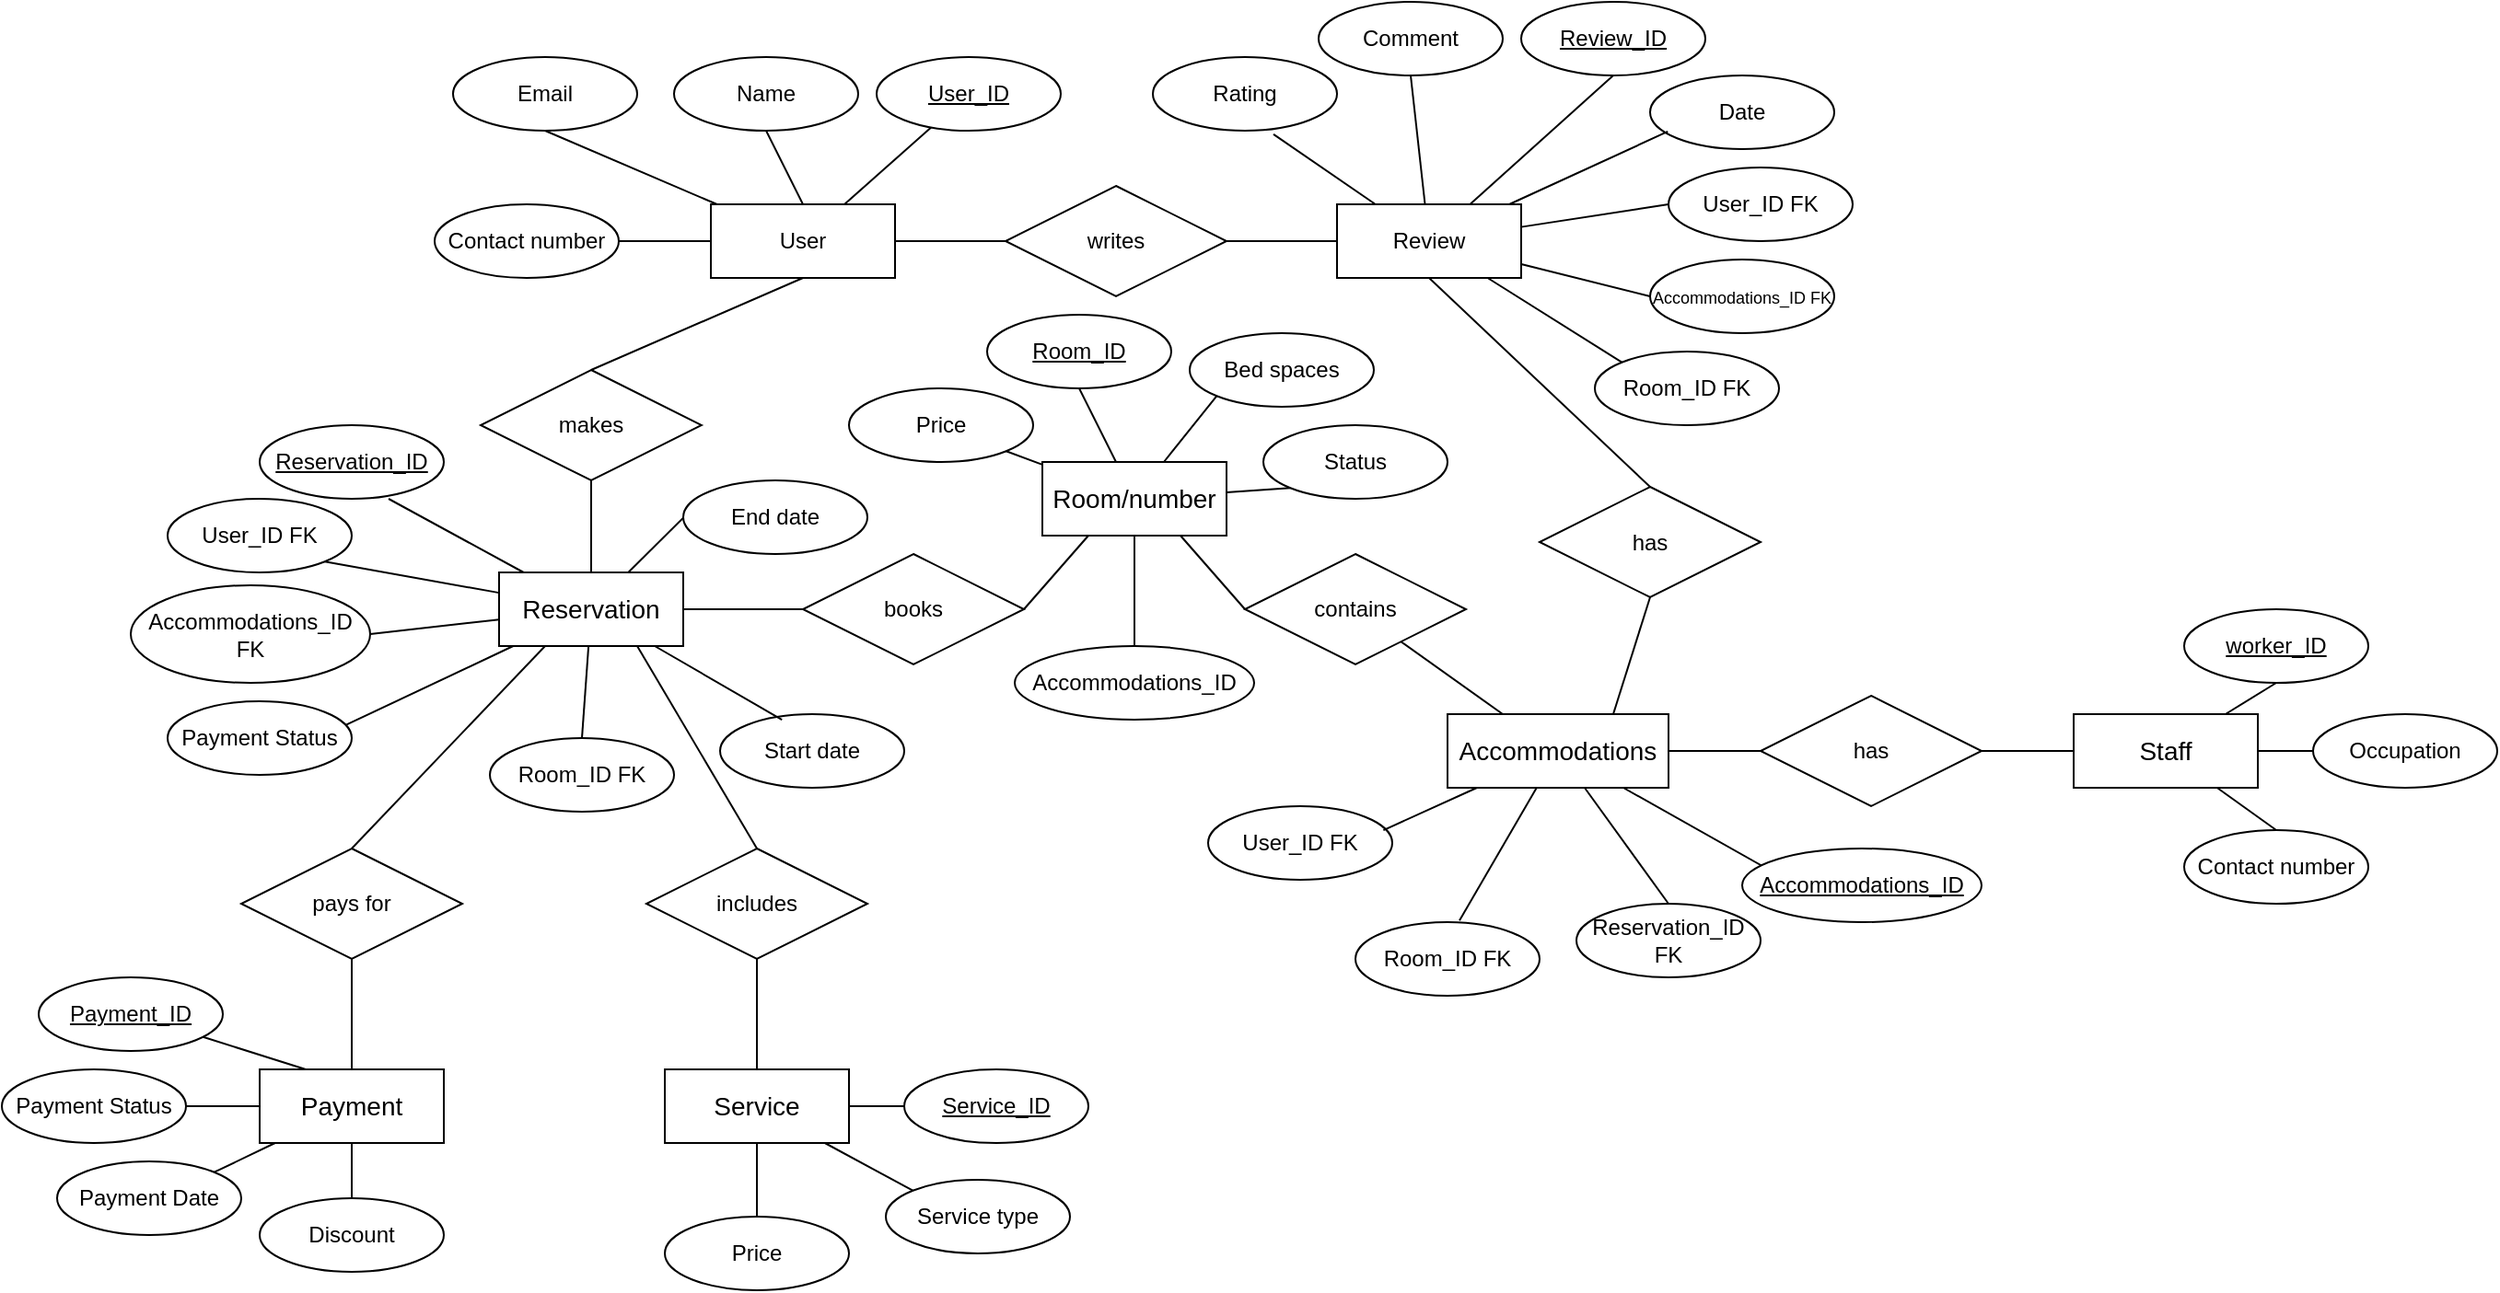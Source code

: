<mxfile version="28.2.7">
  <diagram name="Сторінка-1" id="y6iVjI0kDgoRlhh61syA">
    <mxGraphModel dx="1554" dy="858" grid="1" gridSize="10" guides="1" tooltips="1" connect="1" arrows="1" fold="1" page="1" pageScale="1" pageWidth="1654" pageHeight="1169" math="0" shadow="0">
      <root>
        <mxCell id="0" />
        <mxCell id="1" parent="0" />
        <mxCell id="b_i_K-voBe4nod8YddAA-3" style="rounded=0;orthogonalLoop=1;jettySize=auto;html=1;endArrow=none;endFill=0;" edge="1" parent="1" source="b_i_K-voBe4nod8YddAA-1">
          <mxGeometry relative="1" as="geometry">
            <mxPoint x="519.582" y="108.256" as="targetPoint" />
          </mxGeometry>
        </mxCell>
        <mxCell id="b_i_K-voBe4nod8YddAA-7" style="rounded=0;orthogonalLoop=1;jettySize=auto;html=1;entryX=1;entryY=0.5;entryDx=0;entryDy=0;endArrow=none;endFill=0;" edge="1" parent="1" source="b_i_K-voBe4nod8YddAA-1" target="b_i_K-voBe4nod8YddAA-5">
          <mxGeometry relative="1" as="geometry" />
        </mxCell>
        <mxCell id="b_i_K-voBe4nod8YddAA-8" style="rounded=0;orthogonalLoop=1;jettySize=auto;html=1;entryX=0.5;entryY=1;entryDx=0;entryDy=0;endArrow=none;endFill=0;" edge="1" parent="1" source="b_i_K-voBe4nod8YddAA-1" target="b_i_K-voBe4nod8YddAA-4">
          <mxGeometry relative="1" as="geometry" />
        </mxCell>
        <mxCell id="b_i_K-voBe4nod8YddAA-10" style="rounded=0;orthogonalLoop=1;jettySize=auto;html=1;exitX=0.5;exitY=0;exitDx=0;exitDy=0;entryX=0.5;entryY=1;entryDx=0;entryDy=0;endArrow=none;endFill=0;" edge="1" parent="1" source="b_i_K-voBe4nod8YddAA-1" target="b_i_K-voBe4nod8YddAA-6">
          <mxGeometry relative="1" as="geometry" />
        </mxCell>
        <mxCell id="b_i_K-voBe4nod8YddAA-1" value="User" style="whiteSpace=wrap;html=1;align=center;" vertex="1" parent="1">
          <mxGeometry x="400" y="150" width="100" height="40" as="geometry" />
        </mxCell>
        <mxCell id="b_i_K-voBe4nod8YddAA-4" value="Email" style="ellipse;whiteSpace=wrap;html=1;align=center;" vertex="1" parent="1">
          <mxGeometry x="260" y="70" width="100" height="40" as="geometry" />
        </mxCell>
        <mxCell id="b_i_K-voBe4nod8YddAA-5" value="Contact number" style="ellipse;whiteSpace=wrap;html=1;align=center;" vertex="1" parent="1">
          <mxGeometry x="250" y="150" width="100" height="40" as="geometry" />
        </mxCell>
        <mxCell id="b_i_K-voBe4nod8YddAA-6" value="Name" style="ellipse;whiteSpace=wrap;html=1;align=center;" vertex="1" parent="1">
          <mxGeometry x="380" y="70" width="100" height="40" as="geometry" />
        </mxCell>
        <mxCell id="b_i_K-voBe4nod8YddAA-9" value="User_ID" style="ellipse;whiteSpace=wrap;html=1;align=center;fontStyle=4;" vertex="1" parent="1">
          <mxGeometry x="490" y="70" width="100" height="40" as="geometry" />
        </mxCell>
        <mxCell id="b_i_K-voBe4nod8YddAA-13" style="rounded=0;orthogonalLoop=1;jettySize=auto;html=1;exitX=0;exitY=0.5;exitDx=0;exitDy=0;entryX=1;entryY=0.5;entryDx=0;entryDy=0;endArrow=none;endFill=0;" edge="1" parent="1" source="b_i_K-voBe4nod8YddAA-11" target="b_i_K-voBe4nod8YddAA-1">
          <mxGeometry relative="1" as="geometry" />
        </mxCell>
        <mxCell id="b_i_K-voBe4nod8YddAA-17" value="" style="rounded=0;orthogonalLoop=1;jettySize=auto;html=1;endArrow=none;endFill=0;" edge="1" parent="1" source="b_i_K-voBe4nod8YddAA-11" target="b_i_K-voBe4nod8YddAA-16">
          <mxGeometry relative="1" as="geometry" />
        </mxCell>
        <mxCell id="b_i_K-voBe4nod8YddAA-11" value="writes" style="shape=rhombus;perimeter=rhombusPerimeter;whiteSpace=wrap;html=1;align=center;" vertex="1" parent="1">
          <mxGeometry x="560" y="140" width="120" height="60" as="geometry" />
        </mxCell>
        <mxCell id="b_i_K-voBe4nod8YddAA-26" style="rounded=0;orthogonalLoop=1;jettySize=auto;html=1;entryX=0.5;entryY=1;entryDx=0;entryDy=0;endArrow=none;endFill=0;" edge="1" parent="1" source="b_i_K-voBe4nod8YddAA-16" target="b_i_K-voBe4nod8YddAA-20">
          <mxGeometry relative="1" as="geometry" />
        </mxCell>
        <mxCell id="b_i_K-voBe4nod8YddAA-27" style="rounded=0;orthogonalLoop=1;jettySize=auto;html=1;entryX=0.5;entryY=1;entryDx=0;entryDy=0;endArrow=none;endFill=0;" edge="1" parent="1" source="b_i_K-voBe4nod8YddAA-16" target="b_i_K-voBe4nod8YddAA-18">
          <mxGeometry relative="1" as="geometry" />
        </mxCell>
        <mxCell id="b_i_K-voBe4nod8YddAA-29" style="rounded=0;orthogonalLoop=1;jettySize=auto;html=1;entryX=0;entryY=0.5;entryDx=0;entryDy=0;endArrow=none;endFill=0;" edge="1" parent="1" source="b_i_K-voBe4nod8YddAA-16" target="b_i_K-voBe4nod8YddAA-23">
          <mxGeometry relative="1" as="geometry" />
        </mxCell>
        <mxCell id="b_i_K-voBe4nod8YddAA-30" style="rounded=0;orthogonalLoop=1;jettySize=auto;html=1;entryX=0;entryY=0.5;entryDx=0;entryDy=0;endArrow=none;endFill=0;" edge="1" parent="1" source="b_i_K-voBe4nod8YddAA-16" target="b_i_K-voBe4nod8YddAA-22">
          <mxGeometry relative="1" as="geometry" />
        </mxCell>
        <mxCell id="b_i_K-voBe4nod8YddAA-31" style="rounded=0;orthogonalLoop=1;jettySize=auto;html=1;entryX=0;entryY=0;entryDx=0;entryDy=0;endArrow=none;endFill=0;" edge="1" parent="1" source="b_i_K-voBe4nod8YddAA-16" target="b_i_K-voBe4nod8YddAA-24">
          <mxGeometry relative="1" as="geometry" />
        </mxCell>
        <mxCell id="b_i_K-voBe4nod8YddAA-16" value="Review" style="whiteSpace=wrap;html=1;" vertex="1" parent="1">
          <mxGeometry x="740" y="150" width="100" height="40" as="geometry" />
        </mxCell>
        <mxCell id="b_i_K-voBe4nod8YddAA-18" value="Review_ID" style="ellipse;whiteSpace=wrap;html=1;align=center;fontStyle=4;" vertex="1" parent="1">
          <mxGeometry x="840" y="40" width="100" height="40" as="geometry" />
        </mxCell>
        <mxCell id="b_i_K-voBe4nod8YddAA-19" value="Rating" style="ellipse;whiteSpace=wrap;html=1;align=center;" vertex="1" parent="1">
          <mxGeometry x="640" y="70" width="100" height="40" as="geometry" />
        </mxCell>
        <mxCell id="b_i_K-voBe4nod8YddAA-20" value="Comment" style="ellipse;whiteSpace=wrap;html=1;align=center;" vertex="1" parent="1">
          <mxGeometry x="730" y="40" width="100" height="40" as="geometry" />
        </mxCell>
        <mxCell id="b_i_K-voBe4nod8YddAA-21" value="Date" style="ellipse;whiteSpace=wrap;html=1;align=center;" vertex="1" parent="1">
          <mxGeometry x="910" y="80" width="100" height="40" as="geometry" />
        </mxCell>
        <mxCell id="b_i_K-voBe4nod8YddAA-22" value="&lt;div style=&quot;&quot;&gt;&lt;span style=&quot;font-size: 9px; background-color: transparent; color: light-dark(rgb(0, 0, 0), rgb(255, 255, 255));&quot;&gt;Accommodations_ID FK&lt;/span&gt;&lt;/div&gt;" style="ellipse;whiteSpace=wrap;html=1;align=center;" vertex="1" parent="1">
          <mxGeometry x="910" y="180" width="100" height="40" as="geometry" />
        </mxCell>
        <mxCell id="b_i_K-voBe4nod8YddAA-23" value="User_ID FK" style="ellipse;whiteSpace=wrap;html=1;align=center;" vertex="1" parent="1">
          <mxGeometry x="920" y="130" width="100" height="40" as="geometry" />
        </mxCell>
        <mxCell id="b_i_K-voBe4nod8YddAA-24" value="&lt;span style=&quot;text-align: left;&quot;&gt;Room_ID FK&lt;/span&gt;" style="ellipse;whiteSpace=wrap;html=1;align=center;" vertex="1" parent="1">
          <mxGeometry x="880" y="230" width="100" height="40" as="geometry" />
        </mxCell>
        <mxCell id="b_i_K-voBe4nod8YddAA-25" style="rounded=0;orthogonalLoop=1;jettySize=auto;html=1;entryX=0.655;entryY=1.049;entryDx=0;entryDy=0;entryPerimeter=0;endArrow=none;endFill=0;" edge="1" parent="1" source="b_i_K-voBe4nod8YddAA-16" target="b_i_K-voBe4nod8YddAA-19">
          <mxGeometry relative="1" as="geometry" />
        </mxCell>
        <mxCell id="b_i_K-voBe4nod8YddAA-28" style="rounded=0;orthogonalLoop=1;jettySize=auto;html=1;entryX=0.096;entryY=0.762;entryDx=0;entryDy=0;entryPerimeter=0;endArrow=none;endFill=0;" edge="1" parent="1" source="b_i_K-voBe4nod8YddAA-16" target="b_i_K-voBe4nod8YddAA-21">
          <mxGeometry relative="1" as="geometry" />
        </mxCell>
        <mxCell id="b_i_K-voBe4nod8YddAA-33" style="rounded=0;orthogonalLoop=1;jettySize=auto;html=1;entryX=0.5;entryY=1;entryDx=0;entryDy=0;endArrow=none;endFill=0;exitX=0.5;exitY=0;exitDx=0;exitDy=0;" edge="1" parent="1" source="b_i_K-voBe4nod8YddAA-32" target="b_i_K-voBe4nod8YddAA-16">
          <mxGeometry relative="1" as="geometry" />
        </mxCell>
        <mxCell id="b_i_K-voBe4nod8YddAA-35" style="rounded=0;orthogonalLoop=1;jettySize=auto;html=1;entryX=0.75;entryY=0;entryDx=0;entryDy=0;endArrow=none;endFill=0;exitX=0.5;exitY=1;exitDx=0;exitDy=0;" edge="1" parent="1" source="b_i_K-voBe4nod8YddAA-32" target="b_i_K-voBe4nod8YddAA-34">
          <mxGeometry relative="1" as="geometry" />
        </mxCell>
        <mxCell id="b_i_K-voBe4nod8YddAA-32" value="has" style="shape=rhombus;perimeter=rhombusPerimeter;whiteSpace=wrap;html=1;align=center;" vertex="1" parent="1">
          <mxGeometry x="850" y="303.5" width="120" height="60" as="geometry" />
        </mxCell>
        <mxCell id="b_i_K-voBe4nod8YddAA-59" style="rounded=0;orthogonalLoop=1;jettySize=auto;html=1;entryX=0.5;entryY=1;entryDx=0;entryDy=0;endArrow=none;endFill=0;" edge="1" parent="1" source="b_i_K-voBe4nod8YddAA-34" target="b_i_K-voBe4nod8YddAA-36">
          <mxGeometry relative="1" as="geometry" />
        </mxCell>
        <mxCell id="b_i_K-voBe4nod8YddAA-62" style="rounded=0;orthogonalLoop=1;jettySize=auto;html=1;entryX=0.5;entryY=0;entryDx=0;entryDy=0;endArrow=none;endFill=0;" edge="1" parent="1" source="b_i_K-voBe4nod8YddAA-34" target="b_i_K-voBe4nod8YddAA-58">
          <mxGeometry relative="1" as="geometry" />
        </mxCell>
        <mxCell id="b_i_K-voBe4nod8YddAA-34" value="&lt;span style=&quot;font-size: 14px;&quot;&gt;Accommodations&lt;/span&gt;" style="whiteSpace=wrap;html=1;align=center;" vertex="1" parent="1">
          <mxGeometry x="800" y="427" width="120" height="40" as="geometry" />
        </mxCell>
        <mxCell id="b_i_K-voBe4nod8YddAA-36" value="&lt;span style=&quot;text-align: left;&quot;&gt;Accommodations_ID&lt;/span&gt;" style="ellipse;whiteSpace=wrap;html=1;align=center;fontStyle=4;" vertex="1" parent="1">
          <mxGeometry x="960" y="500" width="130" height="40" as="geometry" />
        </mxCell>
        <mxCell id="b_i_K-voBe4nod8YddAA-38" style="rounded=0;orthogonalLoop=1;jettySize=auto;html=1;entryX=0.5;entryY=1;entryDx=0;entryDy=0;endArrow=none;endFill=0;exitX=0.5;exitY=0;exitDx=0;exitDy=0;" edge="1" parent="1" source="b_i_K-voBe4nod8YddAA-37" target="b_i_K-voBe4nod8YddAA-1">
          <mxGeometry relative="1" as="geometry" />
        </mxCell>
        <mxCell id="b_i_K-voBe4nod8YddAA-40" style="rounded=0;orthogonalLoop=1;jettySize=auto;html=1;entryX=0.5;entryY=0;entryDx=0;entryDy=0;endArrow=none;endFill=0;exitX=0.5;exitY=1;exitDx=0;exitDy=0;" edge="1" parent="1" source="b_i_K-voBe4nod8YddAA-37" target="b_i_K-voBe4nod8YddAA-39">
          <mxGeometry relative="1" as="geometry" />
        </mxCell>
        <mxCell id="b_i_K-voBe4nod8YddAA-37" value="makes" style="shape=rhombus;perimeter=rhombusPerimeter;whiteSpace=wrap;html=1;align=center;" vertex="1" parent="1">
          <mxGeometry x="275" y="240" width="120" height="60" as="geometry" />
        </mxCell>
        <mxCell id="b_i_K-voBe4nod8YddAA-50" style="rounded=0;orthogonalLoop=1;jettySize=auto;html=1;entryX=1;entryY=1;entryDx=0;entryDy=0;endArrow=none;endFill=0;" edge="1" parent="1" source="b_i_K-voBe4nod8YddAA-39" target="b_i_K-voBe4nod8YddAA-42">
          <mxGeometry relative="1" as="geometry" />
        </mxCell>
        <mxCell id="b_i_K-voBe4nod8YddAA-51" style="rounded=0;orthogonalLoop=1;jettySize=auto;html=1;entryX=1;entryY=0.5;entryDx=0;entryDy=0;endArrow=none;endFill=0;" edge="1" parent="1" source="b_i_K-voBe4nod8YddAA-39" target="b_i_K-voBe4nod8YddAA-43">
          <mxGeometry relative="1" as="geometry" />
        </mxCell>
        <mxCell id="b_i_K-voBe4nod8YddAA-55" style="rounded=0;orthogonalLoop=1;jettySize=auto;html=1;entryX=0;entryY=0;entryDx=0;entryDy=0;endArrow=none;endFill=0;" edge="1" parent="1" source="b_i_K-voBe4nod8YddAA-39" target="b_i_K-voBe4nod8YddAA-47">
          <mxGeometry relative="1" as="geometry" />
        </mxCell>
        <mxCell id="b_i_K-voBe4nod8YddAA-39" value="&lt;span style=&quot;font-size: 14px;&quot;&gt;Reservation&lt;/span&gt;" style="whiteSpace=wrap;html=1;align=center;" vertex="1" parent="1">
          <mxGeometry x="285" y="350" width="100" height="40" as="geometry" />
        </mxCell>
        <mxCell id="b_i_K-voBe4nod8YddAA-41" value="&lt;span style=&quot;text-align: left;&quot;&gt;Reservation_ID&lt;/span&gt;" style="ellipse;whiteSpace=wrap;html=1;align=center;fontStyle=4;" vertex="1" parent="1">
          <mxGeometry x="155" y="270" width="100" height="40" as="geometry" />
        </mxCell>
        <mxCell id="b_i_K-voBe4nod8YddAA-42" value="&lt;span style=&quot;text-align: left;&quot;&gt;User_ID FK&lt;/span&gt;" style="ellipse;whiteSpace=wrap;html=1;align=center;" vertex="1" parent="1">
          <mxGeometry x="105" y="310" width="100" height="40" as="geometry" />
        </mxCell>
        <mxCell id="b_i_K-voBe4nod8YddAA-43" value="&lt;span style=&quot;text-align: left;&quot;&gt;Accommodations_ID FK&lt;/span&gt;" style="ellipse;whiteSpace=wrap;html=1;align=center;" vertex="1" parent="1">
          <mxGeometry x="85" y="357" width="130" height="53" as="geometry" />
        </mxCell>
        <mxCell id="b_i_K-voBe4nod8YddAA-44" value="&lt;span style=&quot;text-align: left;&quot;&gt;Payment Status&lt;/span&gt;" style="ellipse;whiteSpace=wrap;html=1;align=center;" vertex="1" parent="1">
          <mxGeometry x="105" y="420" width="100" height="40" as="geometry" />
        </mxCell>
        <mxCell id="b_i_K-voBe4nod8YddAA-45" value="&lt;span style=&quot;text-align: left;&quot;&gt;Start date&lt;/span&gt;" style="ellipse;whiteSpace=wrap;html=1;align=center;" vertex="1" parent="1">
          <mxGeometry x="405" y="427" width="100" height="40" as="geometry" />
        </mxCell>
        <mxCell id="b_i_K-voBe4nod8YddAA-46" value="&lt;span style=&quot;text-align: left;&quot;&gt;Room_ID FK&lt;/span&gt;" style="ellipse;whiteSpace=wrap;html=1;align=center;" vertex="1" parent="1">
          <mxGeometry x="280" y="440" width="100" height="40" as="geometry" />
        </mxCell>
        <mxCell id="b_i_K-voBe4nod8YddAA-47" value="&lt;span style=&quot;text-align: left;&quot;&gt;End date&lt;/span&gt;" style="ellipse;whiteSpace=wrap;html=1;align=center;" vertex="1" parent="1">
          <mxGeometry x="385" y="300" width="100" height="40" as="geometry" />
        </mxCell>
        <mxCell id="b_i_K-voBe4nod8YddAA-49" style="rounded=0;orthogonalLoop=1;jettySize=auto;html=1;entryX=0.7;entryY=1;entryDx=0;entryDy=0;entryPerimeter=0;endArrow=none;endFill=0;" edge="1" parent="1" source="b_i_K-voBe4nod8YddAA-39" target="b_i_K-voBe4nod8YddAA-41">
          <mxGeometry relative="1" as="geometry" />
        </mxCell>
        <mxCell id="b_i_K-voBe4nod8YddAA-52" style="rounded=0;orthogonalLoop=1;jettySize=auto;html=1;entryX=0.972;entryY=0.318;entryDx=0;entryDy=0;entryPerimeter=0;endArrow=none;endFill=0;" edge="1" parent="1" source="b_i_K-voBe4nod8YddAA-39" target="b_i_K-voBe4nod8YddAA-44">
          <mxGeometry relative="1" as="geometry" />
        </mxCell>
        <mxCell id="b_i_K-voBe4nod8YddAA-53" style="rounded=0;orthogonalLoop=1;jettySize=auto;html=1;entryX=0.5;entryY=0;entryDx=0;entryDy=0;endArrow=none;endFill=0;" edge="1" parent="1" source="b_i_K-voBe4nod8YddAA-39" target="b_i_K-voBe4nod8YddAA-46">
          <mxGeometry relative="1" as="geometry" />
        </mxCell>
        <mxCell id="b_i_K-voBe4nod8YddAA-54" style="rounded=0;orthogonalLoop=1;jettySize=auto;html=1;entryX=0.336;entryY=0.076;entryDx=0;entryDy=0;entryPerimeter=0;endArrow=none;endFill=0;" edge="1" parent="1" source="b_i_K-voBe4nod8YddAA-39" target="b_i_K-voBe4nod8YddAA-45">
          <mxGeometry relative="1" as="geometry" />
        </mxCell>
        <mxCell id="b_i_K-voBe4nod8YddAA-56" value="&lt;span style=&quot;text-align: left;&quot;&gt;User_ID FK&lt;/span&gt;" style="ellipse;whiteSpace=wrap;html=1;align=center;" vertex="1" parent="1">
          <mxGeometry x="670" y="477" width="100" height="40" as="geometry" />
        </mxCell>
        <mxCell id="b_i_K-voBe4nod8YddAA-57" value="&lt;span style=&quot;text-align: left;&quot;&gt;Room_ID FK&lt;/span&gt;" style="ellipse;whiteSpace=wrap;html=1;align=center;" vertex="1" parent="1">
          <mxGeometry x="750" y="540" width="100" height="40" as="geometry" />
        </mxCell>
        <mxCell id="b_i_K-voBe4nod8YddAA-58" value="&lt;span style=&quot;text-align: left;&quot;&gt;Reservation_ID FK&lt;/span&gt;" style="ellipse;whiteSpace=wrap;html=1;align=center;" vertex="1" parent="1">
          <mxGeometry x="870" y="530" width="100" height="40" as="geometry" />
        </mxCell>
        <mxCell id="b_i_K-voBe4nod8YddAA-60" style="rounded=0;orthogonalLoop=1;jettySize=auto;html=1;entryX=0.652;entryY=0.001;entryDx=0;entryDy=0;entryPerimeter=0;endArrow=none;endFill=0;" edge="1" parent="1" source="b_i_K-voBe4nod8YddAA-34">
          <mxGeometry relative="1" as="geometry">
            <mxPoint x="765.2" y="490.04" as="targetPoint" />
          </mxGeometry>
        </mxCell>
        <mxCell id="b_i_K-voBe4nod8YddAA-61" style="rounded=0;orthogonalLoop=1;jettySize=auto;html=1;entryX=0.565;entryY=-0.021;entryDx=0;entryDy=0;entryPerimeter=0;endArrow=none;endFill=0;" edge="1" parent="1" source="b_i_K-voBe4nod8YddAA-34" target="b_i_K-voBe4nod8YddAA-57">
          <mxGeometry relative="1" as="geometry" />
        </mxCell>
        <mxCell id="b_i_K-voBe4nod8YddAA-65" style="rounded=0;orthogonalLoop=1;jettySize=auto;html=1;entryX=1;entryY=0.5;entryDx=0;entryDy=0;endArrow=none;endFill=0;" edge="1" parent="1" source="b_i_K-voBe4nod8YddAA-63" target="b_i_K-voBe4nod8YddAA-34">
          <mxGeometry relative="1" as="geometry" />
        </mxCell>
        <mxCell id="b_i_K-voBe4nod8YddAA-67" style="rounded=0;orthogonalLoop=1;jettySize=auto;html=1;entryX=0;entryY=0.5;entryDx=0;entryDy=0;endArrow=none;endFill=0;" edge="1" parent="1" source="b_i_K-voBe4nod8YddAA-63" target="b_i_K-voBe4nod8YddAA-66">
          <mxGeometry relative="1" as="geometry" />
        </mxCell>
        <mxCell id="b_i_K-voBe4nod8YddAA-63" value="has" style="shape=rhombus;perimeter=rhombusPerimeter;whiteSpace=wrap;html=1;align=center;" vertex="1" parent="1">
          <mxGeometry x="970" y="417" width="120" height="60" as="geometry" />
        </mxCell>
        <mxCell id="b_i_K-voBe4nod8YddAA-73" style="rounded=0;orthogonalLoop=1;jettySize=auto;html=1;entryX=0;entryY=0.5;entryDx=0;entryDy=0;endArrow=none;endFill=0;" edge="1" parent="1" source="b_i_K-voBe4nod8YddAA-66" target="b_i_K-voBe4nod8YddAA-69">
          <mxGeometry relative="1" as="geometry" />
        </mxCell>
        <mxCell id="b_i_K-voBe4nod8YddAA-74" style="rounded=0;orthogonalLoop=1;jettySize=auto;html=1;entryX=0.5;entryY=0;entryDx=0;entryDy=0;endArrow=none;endFill=0;" edge="1" parent="1" source="b_i_K-voBe4nod8YddAA-66" target="b_i_K-voBe4nod8YddAA-70">
          <mxGeometry relative="1" as="geometry" />
        </mxCell>
        <mxCell id="b_i_K-voBe4nod8YddAA-66" value="&lt;span style=&quot;font-size: 14px;&quot;&gt;Staff&lt;/span&gt;" style="whiteSpace=wrap;html=1;align=center;" vertex="1" parent="1">
          <mxGeometry x="1140" y="427" width="100" height="40" as="geometry" />
        </mxCell>
        <mxCell id="b_i_K-voBe4nod8YddAA-68" value="&lt;span style=&quot;text-align: left;&quot;&gt;worker_ID&lt;/span&gt;" style="ellipse;whiteSpace=wrap;html=1;align=center;fontStyle=4;" vertex="1" parent="1">
          <mxGeometry x="1200" y="370" width="100" height="40" as="geometry" />
        </mxCell>
        <mxCell id="b_i_K-voBe4nod8YddAA-69" value="&lt;span style=&quot;text-align: left;&quot;&gt;Occupation&lt;/span&gt;" style="ellipse;whiteSpace=wrap;html=1;align=center;" vertex="1" parent="1">
          <mxGeometry x="1270" y="427" width="100" height="40" as="geometry" />
        </mxCell>
        <mxCell id="b_i_K-voBe4nod8YddAA-70" value="&lt;span style=&quot;text-align: left;&quot;&gt;Contact number&lt;/span&gt;" style="ellipse;whiteSpace=wrap;html=1;align=center;" vertex="1" parent="1">
          <mxGeometry x="1200" y="490" width="100" height="40" as="geometry" />
        </mxCell>
        <mxCell id="b_i_K-voBe4nod8YddAA-72" style="rounded=0;orthogonalLoop=1;jettySize=auto;html=1;entryX=0.5;entryY=1;entryDx=0;entryDy=0;endArrow=none;endFill=0;" edge="1" parent="1" source="b_i_K-voBe4nod8YddAA-66" target="b_i_K-voBe4nod8YddAA-68">
          <mxGeometry relative="1" as="geometry" />
        </mxCell>
        <mxCell id="b_i_K-voBe4nod8YddAA-77" style="rounded=0;orthogonalLoop=1;jettySize=auto;html=1;entryX=0.25;entryY=1;entryDx=0;entryDy=0;endArrow=none;endFill=0;exitX=0.5;exitY=0;exitDx=0;exitDy=0;" edge="1" parent="1" source="b_i_K-voBe4nod8YddAA-75" target="b_i_K-voBe4nod8YddAA-39">
          <mxGeometry relative="1" as="geometry" />
        </mxCell>
        <mxCell id="b_i_K-voBe4nod8YddAA-80" style="rounded=0;orthogonalLoop=1;jettySize=auto;html=1;entryX=0.5;entryY=0;entryDx=0;entryDy=0;endArrow=none;endFill=0;" edge="1" parent="1" source="b_i_K-voBe4nod8YddAA-75" target="b_i_K-voBe4nod8YddAA-79">
          <mxGeometry relative="1" as="geometry" />
        </mxCell>
        <mxCell id="b_i_K-voBe4nod8YddAA-75" value="pays for" style="shape=rhombus;perimeter=rhombusPerimeter;whiteSpace=wrap;html=1;align=center;" vertex="1" parent="1">
          <mxGeometry x="145" y="500" width="120" height="60" as="geometry" />
        </mxCell>
        <mxCell id="b_i_K-voBe4nod8YddAA-78" style="rounded=0;orthogonalLoop=1;jettySize=auto;html=1;entryX=0.75;entryY=1;entryDx=0;entryDy=0;endArrow=none;endFill=0;exitX=0.5;exitY=0;exitDx=0;exitDy=0;" edge="1" parent="1" source="b_i_K-voBe4nod8YddAA-76" target="b_i_K-voBe4nod8YddAA-39">
          <mxGeometry relative="1" as="geometry" />
        </mxCell>
        <mxCell id="b_i_K-voBe4nod8YddAA-82" style="rounded=0;orthogonalLoop=1;jettySize=auto;html=1;entryX=0.5;entryY=0;entryDx=0;entryDy=0;endArrow=none;endFill=0;" edge="1" parent="1" source="b_i_K-voBe4nod8YddAA-76" target="b_i_K-voBe4nod8YddAA-81">
          <mxGeometry relative="1" as="geometry" />
        </mxCell>
        <mxCell id="b_i_K-voBe4nod8YddAA-76" value="includes" style="shape=rhombus;perimeter=rhombusPerimeter;whiteSpace=wrap;html=1;align=center;" vertex="1" parent="1">
          <mxGeometry x="365" y="500" width="120" height="60" as="geometry" />
        </mxCell>
        <mxCell id="b_i_K-voBe4nod8YddAA-92" style="rounded=0;orthogonalLoop=1;jettySize=auto;html=1;entryX=1;entryY=0;entryDx=0;entryDy=0;endArrow=none;endFill=0;" edge="1" parent="1" source="b_i_K-voBe4nod8YddAA-79" target="b_i_K-voBe4nod8YddAA-86">
          <mxGeometry relative="1" as="geometry" />
        </mxCell>
        <mxCell id="b_i_K-voBe4nod8YddAA-93" style="rounded=0;orthogonalLoop=1;jettySize=auto;html=1;entryX=0.5;entryY=0;entryDx=0;entryDy=0;endArrow=none;endFill=0;" edge="1" parent="1" source="b_i_K-voBe4nod8YddAA-79" target="b_i_K-voBe4nod8YddAA-85">
          <mxGeometry relative="1" as="geometry" />
        </mxCell>
        <mxCell id="b_i_K-voBe4nod8YddAA-79" value="&lt;span style=&quot;font-size: 14px;&quot;&gt;Payment&lt;/span&gt;" style="whiteSpace=wrap;html=1;align=center;" vertex="1" parent="1">
          <mxGeometry x="155" y="620" width="100" height="40" as="geometry" />
        </mxCell>
        <mxCell id="b_i_K-voBe4nod8YddAA-94" style="rounded=0;orthogonalLoop=1;jettySize=auto;html=1;entryX=0;entryY=0.5;entryDx=0;entryDy=0;endArrow=none;endFill=0;" edge="1" parent="1" source="b_i_K-voBe4nod8YddAA-81" target="b_i_K-voBe4nod8YddAA-87">
          <mxGeometry relative="1" as="geometry" />
        </mxCell>
        <mxCell id="b_i_K-voBe4nod8YddAA-95" style="rounded=0;orthogonalLoop=1;jettySize=auto;html=1;entryX=0;entryY=0;entryDx=0;entryDy=0;endArrow=none;endFill=0;" edge="1" parent="1" source="b_i_K-voBe4nod8YddAA-81" target="b_i_K-voBe4nod8YddAA-88">
          <mxGeometry relative="1" as="geometry" />
        </mxCell>
        <mxCell id="b_i_K-voBe4nod8YddAA-96" style="rounded=0;orthogonalLoop=1;jettySize=auto;html=1;entryX=0.5;entryY=0;entryDx=0;entryDy=0;endArrow=none;endFill=0;" edge="1" parent="1" source="b_i_K-voBe4nod8YddAA-81" target="b_i_K-voBe4nod8YddAA-89">
          <mxGeometry relative="1" as="geometry" />
        </mxCell>
        <mxCell id="b_i_K-voBe4nod8YddAA-81" value="&lt;span style=&quot;font-size: 14px;&quot;&gt;Service&lt;/span&gt;" style="whiteSpace=wrap;html=1;align=center;" vertex="1" parent="1">
          <mxGeometry x="375" y="620" width="100" height="40" as="geometry" />
        </mxCell>
        <mxCell id="b_i_K-voBe4nod8YddAA-83" value="&lt;span style=&quot;text-align: left;&quot;&gt;Payment_ID&lt;/span&gt;" style="ellipse;whiteSpace=wrap;html=1;align=center;fontStyle=4;" vertex="1" parent="1">
          <mxGeometry x="35" y="570" width="100" height="40" as="geometry" />
        </mxCell>
        <mxCell id="b_i_K-voBe4nod8YddAA-91" style="rounded=0;orthogonalLoop=1;jettySize=auto;html=1;entryX=0;entryY=0.5;entryDx=0;entryDy=0;endArrow=none;endFill=0;" edge="1" parent="1" source="b_i_K-voBe4nod8YddAA-84" target="b_i_K-voBe4nod8YddAA-79">
          <mxGeometry relative="1" as="geometry" />
        </mxCell>
        <mxCell id="b_i_K-voBe4nod8YddAA-84" value="&lt;span style=&quot;text-align: left;&quot;&gt;Payment Status&lt;/span&gt;" style="ellipse;whiteSpace=wrap;html=1;align=center;" vertex="1" parent="1">
          <mxGeometry x="15" y="620" width="100" height="40" as="geometry" />
        </mxCell>
        <mxCell id="b_i_K-voBe4nod8YddAA-85" value="&lt;span style=&quot;text-align: left;&quot;&gt;Discount&lt;/span&gt;" style="ellipse;whiteSpace=wrap;html=1;align=center;" vertex="1" parent="1">
          <mxGeometry x="155" y="690" width="100" height="40" as="geometry" />
        </mxCell>
        <mxCell id="b_i_K-voBe4nod8YddAA-86" value="&lt;span style=&quot;text-align: left;&quot;&gt;Payment Date&lt;/span&gt;" style="ellipse;whiteSpace=wrap;html=1;align=center;" vertex="1" parent="1">
          <mxGeometry x="45" y="670" width="100" height="40" as="geometry" />
        </mxCell>
        <mxCell id="b_i_K-voBe4nod8YddAA-87" value="&lt;span style=&quot;text-align: left;&quot;&gt;Service_ID&lt;/span&gt;" style="ellipse;whiteSpace=wrap;html=1;align=center;fontStyle=4;" vertex="1" parent="1">
          <mxGeometry x="505" y="620" width="100" height="40" as="geometry" />
        </mxCell>
        <mxCell id="b_i_K-voBe4nod8YddAA-88" value="&lt;span style=&quot;text-align: left;&quot;&gt;Service type&lt;/span&gt;" style="ellipse;whiteSpace=wrap;html=1;align=center;" vertex="1" parent="1">
          <mxGeometry x="495" y="680" width="100" height="40" as="geometry" />
        </mxCell>
        <mxCell id="b_i_K-voBe4nod8YddAA-89" value="&lt;span style=&quot;text-align: left;&quot;&gt;Price&lt;/span&gt;" style="ellipse;whiteSpace=wrap;html=1;align=center;" vertex="1" parent="1">
          <mxGeometry x="375" y="700" width="100" height="40" as="geometry" />
        </mxCell>
        <mxCell id="b_i_K-voBe4nod8YddAA-90" style="rounded=0;orthogonalLoop=1;jettySize=auto;html=1;entryX=0.25;entryY=0;entryDx=0;entryDy=0;endArrow=none;endFill=0;" edge="1" parent="1" source="b_i_K-voBe4nod8YddAA-83" target="b_i_K-voBe4nod8YddAA-79">
          <mxGeometry relative="1" as="geometry" />
        </mxCell>
        <mxCell id="b_i_K-voBe4nod8YddAA-110" style="rounded=0;orthogonalLoop=1;jettySize=auto;html=1;entryX=0.5;entryY=0;entryDx=0;entryDy=0;endArrow=none;endFill=0;" edge="1" parent="1" source="b_i_K-voBe4nod8YddAA-97" target="b_i_K-voBe4nod8YddAA-109">
          <mxGeometry relative="1" as="geometry" />
        </mxCell>
        <mxCell id="b_i_K-voBe4nod8YddAA-111" style="rounded=0;orthogonalLoop=1;jettySize=auto;html=1;entryX=1;entryY=1;entryDx=0;entryDy=0;endArrow=none;endFill=0;" edge="1" parent="1" source="b_i_K-voBe4nod8YddAA-97" target="b_i_K-voBe4nod8YddAA-106">
          <mxGeometry relative="1" as="geometry" />
        </mxCell>
        <mxCell id="b_i_K-voBe4nod8YddAA-112" style="rounded=0;orthogonalLoop=1;jettySize=auto;html=1;entryX=0.5;entryY=1;entryDx=0;entryDy=0;endArrow=none;endFill=0;" edge="1" parent="1" source="b_i_K-voBe4nod8YddAA-97" target="b_i_K-voBe4nod8YddAA-104">
          <mxGeometry relative="1" as="geometry" />
        </mxCell>
        <mxCell id="b_i_K-voBe4nod8YddAA-113" style="rounded=0;orthogonalLoop=1;jettySize=auto;html=1;entryX=0;entryY=1;entryDx=0;entryDy=0;endArrow=none;endFill=0;" edge="1" parent="1" source="b_i_K-voBe4nod8YddAA-97" target="b_i_K-voBe4nod8YddAA-107">
          <mxGeometry relative="1" as="geometry" />
        </mxCell>
        <mxCell id="b_i_K-voBe4nod8YddAA-114" style="rounded=0;orthogonalLoop=1;jettySize=auto;html=1;entryX=0;entryY=1;entryDx=0;entryDy=0;endArrow=none;endFill=0;" edge="1" parent="1" source="b_i_K-voBe4nod8YddAA-97" target="b_i_K-voBe4nod8YddAA-108">
          <mxGeometry relative="1" as="geometry" />
        </mxCell>
        <mxCell id="b_i_K-voBe4nod8YddAA-97" value="&lt;span style=&quot;font-size: 14px;&quot;&gt;Room/number&lt;/span&gt;" style="whiteSpace=wrap;html=1;align=center;" vertex="1" parent="1">
          <mxGeometry x="580" y="290" width="100" height="40" as="geometry" />
        </mxCell>
        <mxCell id="b_i_K-voBe4nod8YddAA-102" style="rounded=0;orthogonalLoop=1;jettySize=auto;html=1;entryX=0.75;entryY=1;entryDx=0;entryDy=0;endArrow=none;endFill=0;exitX=0;exitY=0.5;exitDx=0;exitDy=0;" edge="1" parent="1" source="b_i_K-voBe4nod8YddAA-98" target="b_i_K-voBe4nod8YddAA-97">
          <mxGeometry relative="1" as="geometry" />
        </mxCell>
        <mxCell id="b_i_K-voBe4nod8YddAA-103" style="rounded=0;orthogonalLoop=1;jettySize=auto;html=1;entryX=0.25;entryY=0;entryDx=0;entryDy=0;endArrow=none;endFill=0;" edge="1" parent="1" source="b_i_K-voBe4nod8YddAA-98" target="b_i_K-voBe4nod8YddAA-34">
          <mxGeometry relative="1" as="geometry" />
        </mxCell>
        <mxCell id="b_i_K-voBe4nod8YddAA-98" value="contains" style="shape=rhombus;perimeter=rhombusPerimeter;whiteSpace=wrap;html=1;align=center;" vertex="1" parent="1">
          <mxGeometry x="690" y="340" width="120" height="60" as="geometry" />
        </mxCell>
        <mxCell id="b_i_K-voBe4nod8YddAA-100" style="rounded=0;orthogonalLoop=1;jettySize=auto;html=1;entryX=1;entryY=0.5;entryDx=0;entryDy=0;endArrow=none;endFill=0;exitX=0;exitY=0.5;exitDx=0;exitDy=0;" edge="1" parent="1" source="b_i_K-voBe4nod8YddAA-99" target="b_i_K-voBe4nod8YddAA-39">
          <mxGeometry relative="1" as="geometry" />
        </mxCell>
        <mxCell id="b_i_K-voBe4nod8YddAA-101" style="rounded=0;orthogonalLoop=1;jettySize=auto;html=1;entryX=0.25;entryY=1;entryDx=0;entryDy=0;endArrow=none;endFill=0;exitX=1;exitY=0.5;exitDx=0;exitDy=0;" edge="1" parent="1" source="b_i_K-voBe4nod8YddAA-99" target="b_i_K-voBe4nod8YddAA-97">
          <mxGeometry relative="1" as="geometry" />
        </mxCell>
        <mxCell id="b_i_K-voBe4nod8YddAA-99" value="books" style="shape=rhombus;perimeter=rhombusPerimeter;whiteSpace=wrap;html=1;align=center;" vertex="1" parent="1">
          <mxGeometry x="450" y="340" width="120" height="60" as="geometry" />
        </mxCell>
        <mxCell id="b_i_K-voBe4nod8YddAA-104" value="&lt;span style=&quot;text-align: left;&quot;&gt;Room_ID&lt;/span&gt;" style="ellipse;whiteSpace=wrap;html=1;align=center;fontStyle=4;" vertex="1" parent="1">
          <mxGeometry x="550" y="210" width="100" height="40" as="geometry" />
        </mxCell>
        <mxCell id="b_i_K-voBe4nod8YddAA-106" value="&lt;span style=&quot;text-align: left;&quot;&gt;Price&lt;/span&gt;" style="ellipse;whiteSpace=wrap;html=1;align=center;" vertex="1" parent="1">
          <mxGeometry x="475" y="250" width="100" height="40" as="geometry" />
        </mxCell>
        <mxCell id="b_i_K-voBe4nod8YddAA-107" value="&lt;span style=&quot;text-align: left;&quot;&gt;Bed spaces&lt;/span&gt;" style="ellipse;whiteSpace=wrap;html=1;align=center;" vertex="1" parent="1">
          <mxGeometry x="660" y="220" width="100" height="40" as="geometry" />
        </mxCell>
        <mxCell id="b_i_K-voBe4nod8YddAA-108" value="&lt;span style=&quot;text-align: left;&quot;&gt;Status&lt;/span&gt;" style="ellipse;whiteSpace=wrap;html=1;align=center;" vertex="1" parent="1">
          <mxGeometry x="700" y="270" width="100" height="40" as="geometry" />
        </mxCell>
        <mxCell id="b_i_K-voBe4nod8YddAA-109" value="&lt;span style=&quot;text-align: left;&quot;&gt;Accommodations_ID&lt;/span&gt;" style="ellipse;whiteSpace=wrap;html=1;align=center;" vertex="1" parent="1">
          <mxGeometry x="565" y="390" width="130" height="40" as="geometry" />
        </mxCell>
      </root>
    </mxGraphModel>
  </diagram>
</mxfile>
